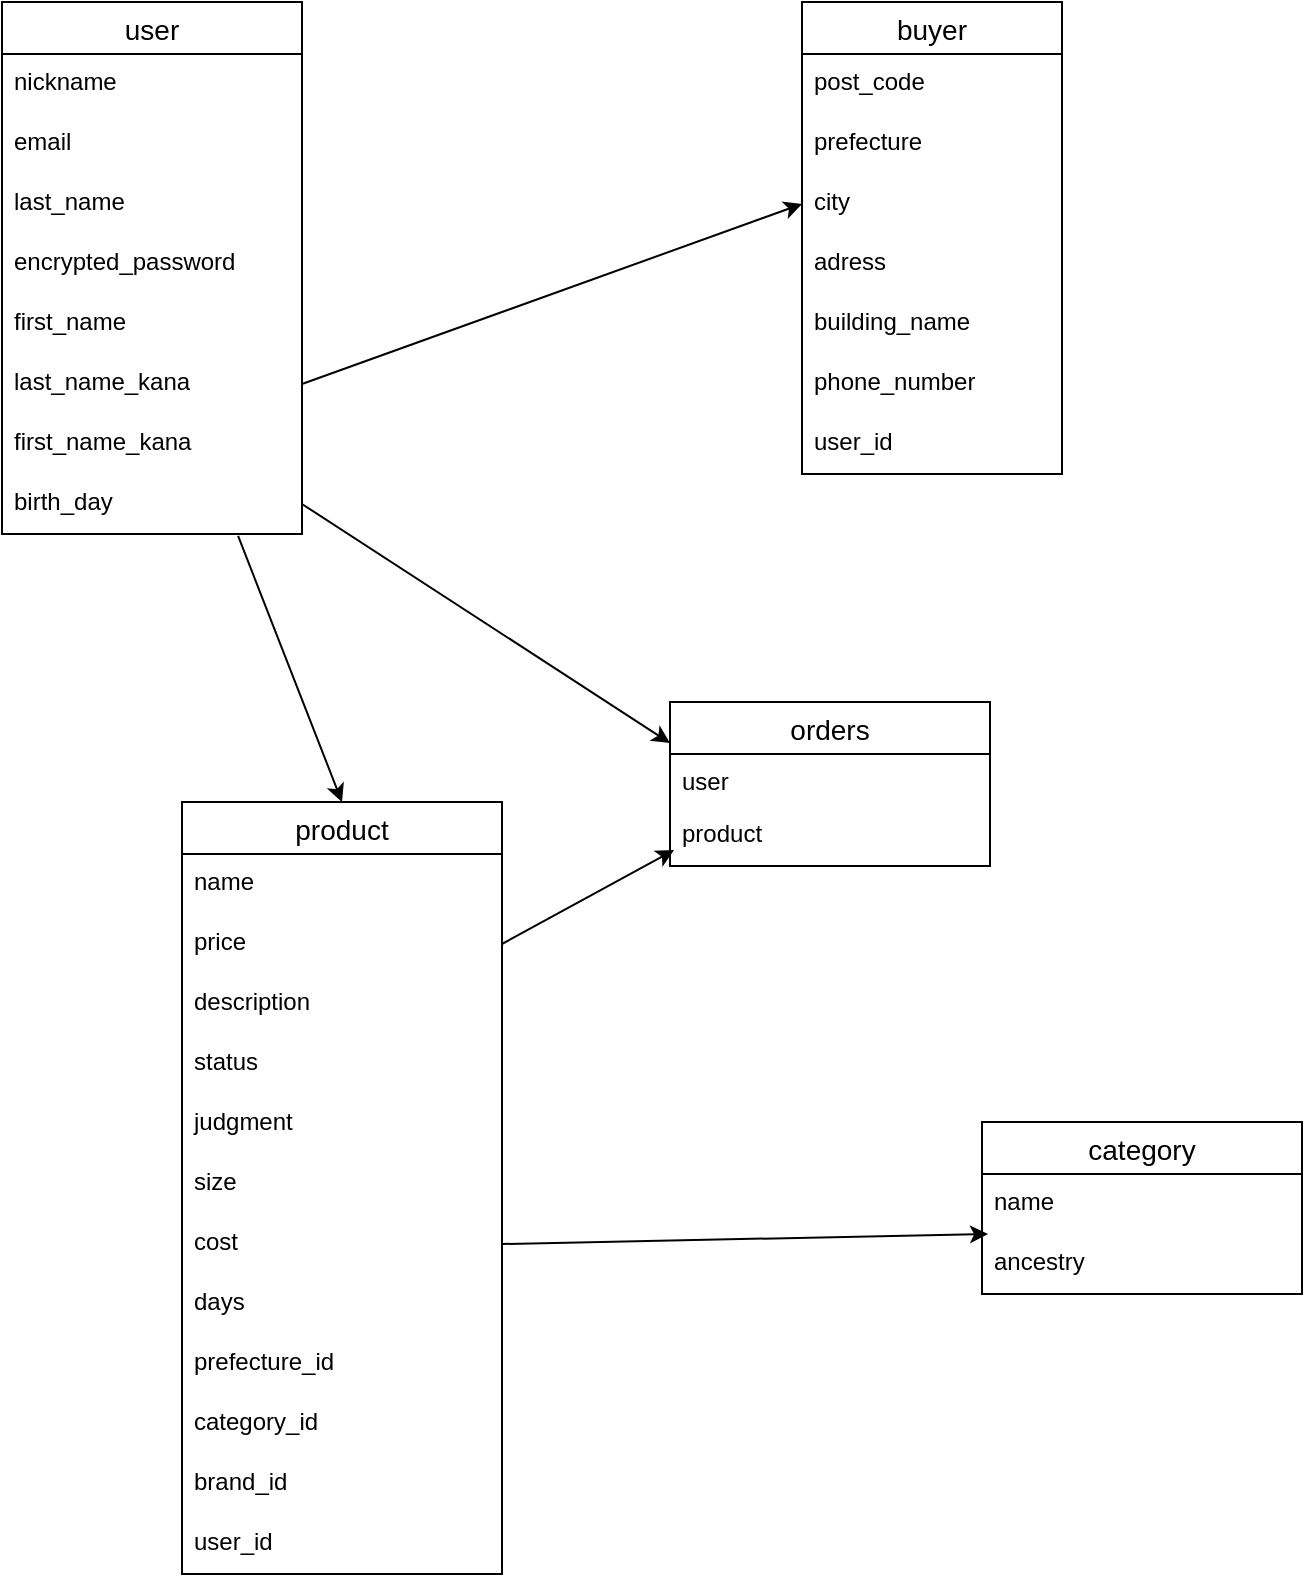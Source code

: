 <mxfile version="13.6.5">
    <diagram id="pxoHhZUJVmGLeAsnQXY4" name="ページ1">
        <mxGraphModel dx="459" dy="830" grid="1" gridSize="10" guides="1" tooltips="1" connect="1" arrows="1" fold="1" page="1" pageScale="1" pageWidth="827" pageHeight="1169" math="0" shadow="0">
            <root>
                <mxCell id="0"/>
                <mxCell id="1" parent="0"/>
                <mxCell id="85" value="user" style="swimlane;fontStyle=0;childLayout=stackLayout;horizontal=1;startSize=26;horizontalStack=0;resizeParent=1;resizeParentMax=0;resizeLast=0;collapsible=1;marginBottom=0;align=center;fontSize=14;" vertex="1" parent="1">
                    <mxGeometry width="150" height="266" as="geometry"/>
                </mxCell>
                <mxCell id="86" value="nickname" style="text;strokeColor=none;fillColor=none;spacingLeft=4;spacingRight=4;overflow=hidden;rotatable=0;points=[[0,0.5],[1,0.5]];portConstraint=eastwest;fontSize=12;" vertex="1" parent="85">
                    <mxGeometry y="26" width="150" height="30" as="geometry"/>
                </mxCell>
                <mxCell id="87" value="email" style="text;strokeColor=none;fillColor=none;spacingLeft=4;spacingRight=4;overflow=hidden;rotatable=0;points=[[0,0.5],[1,0.5]];portConstraint=eastwest;fontSize=12;" vertex="1" parent="85">
                    <mxGeometry y="56" width="150" height="30" as="geometry"/>
                </mxCell>
                <mxCell id="90" value="last_name" style="text;strokeColor=none;fillColor=none;spacingLeft=4;spacingRight=4;overflow=hidden;rotatable=0;points=[[0,0.5],[1,0.5]];portConstraint=eastwest;fontSize=12;" vertex="1" parent="85">
                    <mxGeometry y="86" width="150" height="30" as="geometry"/>
                </mxCell>
                <mxCell id="171" value="encrypted_password" style="text;strokeColor=none;fillColor=none;spacingLeft=4;spacingRight=4;overflow=hidden;rotatable=0;points=[[0,0.5],[1,0.5]];portConstraint=eastwest;fontSize=12;" vertex="1" parent="85">
                    <mxGeometry y="116" width="150" height="30" as="geometry"/>
                </mxCell>
                <mxCell id="91" value="first_name" style="text;strokeColor=none;fillColor=none;spacingLeft=4;spacingRight=4;overflow=hidden;rotatable=0;points=[[0,0.5],[1,0.5]];portConstraint=eastwest;fontSize=12;" vertex="1" parent="85">
                    <mxGeometry y="146" width="150" height="30" as="geometry"/>
                </mxCell>
                <mxCell id="92" value="last_name_kana" style="text;strokeColor=none;fillColor=none;spacingLeft=4;spacingRight=4;overflow=hidden;rotatable=0;points=[[0,0.5],[1,0.5]];portConstraint=eastwest;fontSize=12;" vertex="1" parent="85">
                    <mxGeometry y="176" width="150" height="30" as="geometry"/>
                </mxCell>
                <mxCell id="93" value="first_name_kana" style="text;strokeColor=none;fillColor=none;spacingLeft=4;spacingRight=4;overflow=hidden;rotatable=0;points=[[0,0.5],[1,0.5]];portConstraint=eastwest;fontSize=12;" vertex="1" parent="85">
                    <mxGeometry y="206" width="150" height="30" as="geometry"/>
                </mxCell>
                <mxCell id="95" value="birth_day" style="text;strokeColor=none;fillColor=none;spacingLeft=4;spacingRight=4;overflow=hidden;rotatable=0;points=[[0,0.5],[1,0.5]];portConstraint=eastwest;fontSize=12;" vertex="1" parent="85">
                    <mxGeometry y="236" width="150" height="30" as="geometry"/>
                </mxCell>
                <mxCell id="100" value="buyer" style="swimlane;fontStyle=0;childLayout=stackLayout;horizontal=1;startSize=26;horizontalStack=0;resizeParent=1;resizeParentMax=0;resizeLast=0;collapsible=1;marginBottom=0;align=center;fontSize=14;" vertex="1" parent="1">
                    <mxGeometry x="400" width="130" height="236" as="geometry"/>
                </mxCell>
                <mxCell id="110" value="post_code" style="text;strokeColor=none;fillColor=none;spacingLeft=4;spacingRight=4;overflow=hidden;rotatable=0;points=[[0,0.5],[1,0.5]];portConstraint=eastwest;fontSize=12;" vertex="1" parent="100">
                    <mxGeometry y="26" width="130" height="30" as="geometry"/>
                </mxCell>
                <mxCell id="111" value="prefecture" style="text;strokeColor=none;fillColor=none;spacingLeft=4;spacingRight=4;overflow=hidden;rotatable=0;points=[[0,0.5],[1,0.5]];portConstraint=eastwest;fontSize=12;" vertex="1" parent="100">
                    <mxGeometry y="56" width="130" height="30" as="geometry"/>
                </mxCell>
                <mxCell id="107" value="city" style="text;strokeColor=none;fillColor=none;spacingLeft=4;spacingRight=4;overflow=hidden;rotatable=0;points=[[0,0.5],[1,0.5]];portConstraint=eastwest;fontSize=12;" vertex="1" parent="100">
                    <mxGeometry y="86" width="130" height="30" as="geometry"/>
                </mxCell>
                <mxCell id="104" value="adress" style="text;strokeColor=none;fillColor=none;spacingLeft=4;spacingRight=4;overflow=hidden;rotatable=0;points=[[0,0.5],[1,0.5]];portConstraint=eastwest;fontSize=12;" vertex="1" parent="100">
                    <mxGeometry y="116" width="130" height="30" as="geometry"/>
                </mxCell>
                <mxCell id="105" value="building_name" style="text;strokeColor=none;fillColor=none;spacingLeft=4;spacingRight=4;overflow=hidden;rotatable=0;points=[[0,0.5],[1,0.5]];portConstraint=eastwest;fontSize=12;" vertex="1" parent="100">
                    <mxGeometry y="146" width="130" height="30" as="geometry"/>
                </mxCell>
                <mxCell id="106" value="phone_number" style="text;strokeColor=none;fillColor=none;spacingLeft=4;spacingRight=4;overflow=hidden;rotatable=0;points=[[0,0.5],[1,0.5]];portConstraint=eastwest;fontSize=12;" vertex="1" parent="100">
                    <mxGeometry y="176" width="130" height="30" as="geometry"/>
                </mxCell>
                <mxCell id="108" value="user_id" style="text;strokeColor=none;fillColor=none;spacingLeft=4;spacingRight=4;overflow=hidden;rotatable=0;points=[[0,0.5],[1,0.5]];portConstraint=eastwest;fontSize=12;" vertex="1" parent="100">
                    <mxGeometry y="206" width="130" height="30" as="geometry"/>
                </mxCell>
                <mxCell id="131" value="product" style="swimlane;fontStyle=0;childLayout=stackLayout;horizontal=1;startSize=26;horizontalStack=0;resizeParent=1;resizeParentMax=0;resizeLast=0;collapsible=1;marginBottom=0;align=center;fontSize=14;" vertex="1" parent="1">
                    <mxGeometry x="90" y="400" width="160" height="386" as="geometry"/>
                </mxCell>
                <mxCell id="139" value="name" style="text;strokeColor=none;fillColor=none;spacingLeft=4;spacingRight=4;overflow=hidden;rotatable=0;points=[[0,0.5],[1,0.5]];portConstraint=eastwest;fontSize=12;" vertex="1" parent="131">
                    <mxGeometry y="26" width="160" height="30" as="geometry"/>
                </mxCell>
                <mxCell id="113" value="price" style="text;strokeColor=none;fillColor=none;spacingLeft=4;spacingRight=4;overflow=hidden;rotatable=0;points=[[0,0.5],[1,0.5]];portConstraint=eastwest;fontSize=12;" vertex="1" parent="131">
                    <mxGeometry y="56" width="160" height="30" as="geometry"/>
                </mxCell>
                <mxCell id="135" value="description" style="text;strokeColor=none;fillColor=none;spacingLeft=4;spacingRight=4;overflow=hidden;rotatable=0;points=[[0,0.5],[1,0.5]];portConstraint=eastwest;fontSize=12;" vertex="1" parent="131">
                    <mxGeometry y="86" width="160" height="30" as="geometry"/>
                </mxCell>
                <mxCell id="136" value="status" style="text;strokeColor=none;fillColor=none;spacingLeft=4;spacingRight=4;overflow=hidden;rotatable=0;points=[[0,0.5],[1,0.5]];portConstraint=eastwest;fontSize=12;" vertex="1" parent="131">
                    <mxGeometry y="116" width="160" height="30" as="geometry"/>
                </mxCell>
                <mxCell id="137" value="judgment" style="text;strokeColor=none;fillColor=none;spacingLeft=4;spacingRight=4;overflow=hidden;rotatable=0;points=[[0,0.5],[1,0.5]];portConstraint=eastwest;fontSize=12;" vertex="1" parent="131">
                    <mxGeometry y="146" width="160" height="30" as="geometry"/>
                </mxCell>
                <mxCell id="138" value="size" style="text;strokeColor=none;fillColor=none;spacingLeft=4;spacingRight=4;overflow=hidden;rotatable=0;points=[[0,0.5],[1,0.5]];portConstraint=eastwest;fontSize=12;" vertex="1" parent="131">
                    <mxGeometry y="176" width="160" height="30" as="geometry"/>
                </mxCell>
                <mxCell id="141" value="cost" style="text;strokeColor=none;fillColor=none;spacingLeft=4;spacingRight=4;overflow=hidden;rotatable=0;points=[[0,0.5],[1,0.5]];portConstraint=eastwest;fontSize=12;" vertex="1" parent="131">
                    <mxGeometry y="206" width="160" height="30" as="geometry"/>
                </mxCell>
                <mxCell id="132" value="days" style="text;strokeColor=none;fillColor=none;spacingLeft=4;spacingRight=4;overflow=hidden;rotatable=0;points=[[0,0.5],[1,0.5]];portConstraint=eastwest;fontSize=12;" vertex="1" parent="131">
                    <mxGeometry y="236" width="160" height="30" as="geometry"/>
                </mxCell>
                <mxCell id="133" value="prefecture_id" style="text;strokeColor=none;fillColor=none;spacingLeft=4;spacingRight=4;overflow=hidden;rotatable=0;points=[[0,0.5],[1,0.5]];portConstraint=eastwest;fontSize=12;" vertex="1" parent="131">
                    <mxGeometry y="266" width="160" height="30" as="geometry"/>
                </mxCell>
                <mxCell id="130" value="category_id" style="text;strokeColor=none;fillColor=none;spacingLeft=4;spacingRight=4;overflow=hidden;rotatable=0;points=[[0,0.5],[1,0.5]];portConstraint=eastwest;fontSize=12;" vertex="1" parent="131">
                    <mxGeometry y="296" width="160" height="30" as="geometry"/>
                </mxCell>
                <mxCell id="126" value="brand_id" style="text;strokeColor=none;fillColor=none;spacingLeft=4;spacingRight=4;overflow=hidden;rotatable=0;points=[[0,0.5],[1,0.5]];portConstraint=eastwest;fontSize=12;" vertex="1" parent="131">
                    <mxGeometry y="326" width="160" height="30" as="geometry"/>
                </mxCell>
                <mxCell id="134" value="user_id" style="text;strokeColor=none;fillColor=none;spacingLeft=4;spacingRight=4;overflow=hidden;rotatable=0;points=[[0,0.5],[1,0.5]];portConstraint=eastwest;fontSize=12;" vertex="1" parent="131">
                    <mxGeometry y="356" width="160" height="30" as="geometry"/>
                </mxCell>
                <mxCell id="127" value="category" style="swimlane;fontStyle=0;childLayout=stackLayout;horizontal=1;startSize=26;horizontalStack=0;resizeParent=1;resizeParentMax=0;resizeLast=0;collapsible=1;marginBottom=0;align=center;fontSize=14;" vertex="1" parent="1">
                    <mxGeometry x="490" y="560" width="160" height="86" as="geometry"/>
                </mxCell>
                <mxCell id="128" value="name" style="text;strokeColor=none;fillColor=none;spacingLeft=4;spacingRight=4;overflow=hidden;rotatable=0;points=[[0,0.5],[1,0.5]];portConstraint=eastwest;fontSize=12;" vertex="1" parent="127">
                    <mxGeometry y="26" width="160" height="30" as="geometry"/>
                </mxCell>
                <mxCell id="129" value="ancestry" style="text;strokeColor=none;fillColor=none;spacingLeft=4;spacingRight=4;overflow=hidden;rotatable=0;points=[[0,0.5],[1,0.5]];portConstraint=eastwest;fontSize=12;" vertex="1" parent="127">
                    <mxGeometry y="56" width="160" height="30" as="geometry"/>
                </mxCell>
                <mxCell id="162" style="edgeStyle=none;rounded=0;orthogonalLoop=1;jettySize=auto;html=1;exitX=1;exitY=0.5;exitDx=0;exitDy=0;entryX=0;entryY=0.5;entryDx=0;entryDy=0;" edge="1" parent="1" source="92" target="107">
                    <mxGeometry relative="1" as="geometry"/>
                </mxCell>
                <mxCell id="164" style="edgeStyle=none;rounded=0;orthogonalLoop=1;jettySize=auto;html=1;exitX=1;exitY=0.5;exitDx=0;exitDy=0;entryX=0.019;entryY=1;entryDx=0;entryDy=0;entryPerimeter=0;" edge="1" parent="1" source="141" target="128">
                    <mxGeometry relative="1" as="geometry"/>
                </mxCell>
                <mxCell id="166" style="edgeStyle=none;rounded=0;orthogonalLoop=1;jettySize=auto;html=1;entryX=0.5;entryY=0;entryDx=0;entryDy=0;exitX=0.787;exitY=1.033;exitDx=0;exitDy=0;exitPerimeter=0;" edge="1" parent="1" source="95" target="131">
                    <mxGeometry relative="1" as="geometry">
                        <mxPoint x="130" y="280" as="sourcePoint"/>
                    </mxGeometry>
                </mxCell>
                <mxCell id="172" value="orders" style="swimlane;fontStyle=0;childLayout=stackLayout;horizontal=1;startSize=26;horizontalStack=0;resizeParent=1;resizeParentMax=0;resizeLast=0;collapsible=1;marginBottom=0;align=center;fontSize=14;" vertex="1" parent="1">
                    <mxGeometry x="334" y="350" width="160" height="82" as="geometry"/>
                </mxCell>
                <mxCell id="173" value="user" style="text;strokeColor=none;fillColor=none;spacingLeft=4;spacingRight=4;overflow=hidden;rotatable=0;points=[[0,0.5],[1,0.5]];portConstraint=eastwest;fontSize=12;" vertex="1" parent="172">
                    <mxGeometry y="26" width="160" height="26" as="geometry"/>
                </mxCell>
                <mxCell id="174" value="product" style="text;strokeColor=none;fillColor=none;spacingLeft=4;spacingRight=4;overflow=hidden;rotatable=0;points=[[0,0.5],[1,0.5]];portConstraint=eastwest;fontSize=12;" vertex="1" parent="172">
                    <mxGeometry y="52" width="160" height="30" as="geometry"/>
                </mxCell>
                <mxCell id="176" style="edgeStyle=none;rounded=0;orthogonalLoop=1;jettySize=auto;html=1;exitX=1;exitY=0.5;exitDx=0;exitDy=0;entryX=0.013;entryY=0.733;entryDx=0;entryDy=0;entryPerimeter=0;" edge="1" parent="1" source="113" target="174">
                    <mxGeometry relative="1" as="geometry"/>
                </mxCell>
                <mxCell id="177" style="edgeStyle=none;rounded=0;orthogonalLoop=1;jettySize=auto;html=1;exitX=1;exitY=0.5;exitDx=0;exitDy=0;entryX=0;entryY=0.25;entryDx=0;entryDy=0;" edge="1" parent="1" source="95" target="172">
                    <mxGeometry relative="1" as="geometry"/>
                </mxCell>
            </root>
        </mxGraphModel>
    </diagram>
</mxfile>